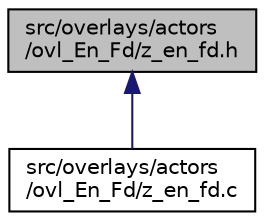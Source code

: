 digraph "src/overlays/actors/ovl_En_Fd/z_en_fd.h"
{
 // LATEX_PDF_SIZE
  edge [fontname="Helvetica",fontsize="10",labelfontname="Helvetica",labelfontsize="10"];
  node [fontname="Helvetica",fontsize="10",shape=record];
  Node1 [label="src/overlays/actors\l/ovl_En_Fd/z_en_fd.h",height=0.2,width=0.4,color="black", fillcolor="grey75", style="filled", fontcolor="black",tooltip=" "];
  Node1 -> Node2 [dir="back",color="midnightblue",fontsize="10",style="solid",fontname="Helvetica"];
  Node2 [label="src/overlays/actors\l/ovl_En_Fd/z_en_fd.c",height=0.2,width=0.4,color="black", fillcolor="white", style="filled",URL="$d7/d4e/z__en__fd_8c.html",tooltip=" "];
}
